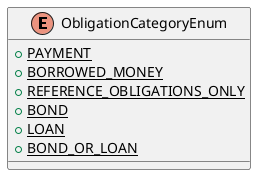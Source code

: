 @startuml

    enum ObligationCategoryEnum [[ObligationCategoryEnum.html]] {
        {static} +PAYMENT
        {static} +BORROWED_MONEY
        {static} +REFERENCE_OBLIGATIONS_ONLY
        {static} +BOND
        {static} +LOAN
        {static} +BOND_OR_LOAN
    }

@enduml
